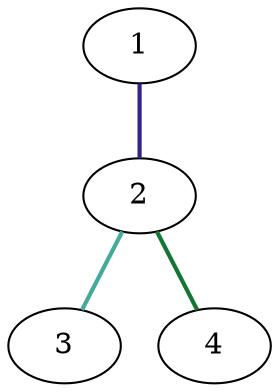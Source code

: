 graph {
	graph [rankdir=BT]
	1
	2
	2 -- 1 [color="#332288" style=bold]
	3
	3 -- 2 [color="#44AA99" style=bold]
	4
	4 -- 2 [color="#117733" style=bold]
}
